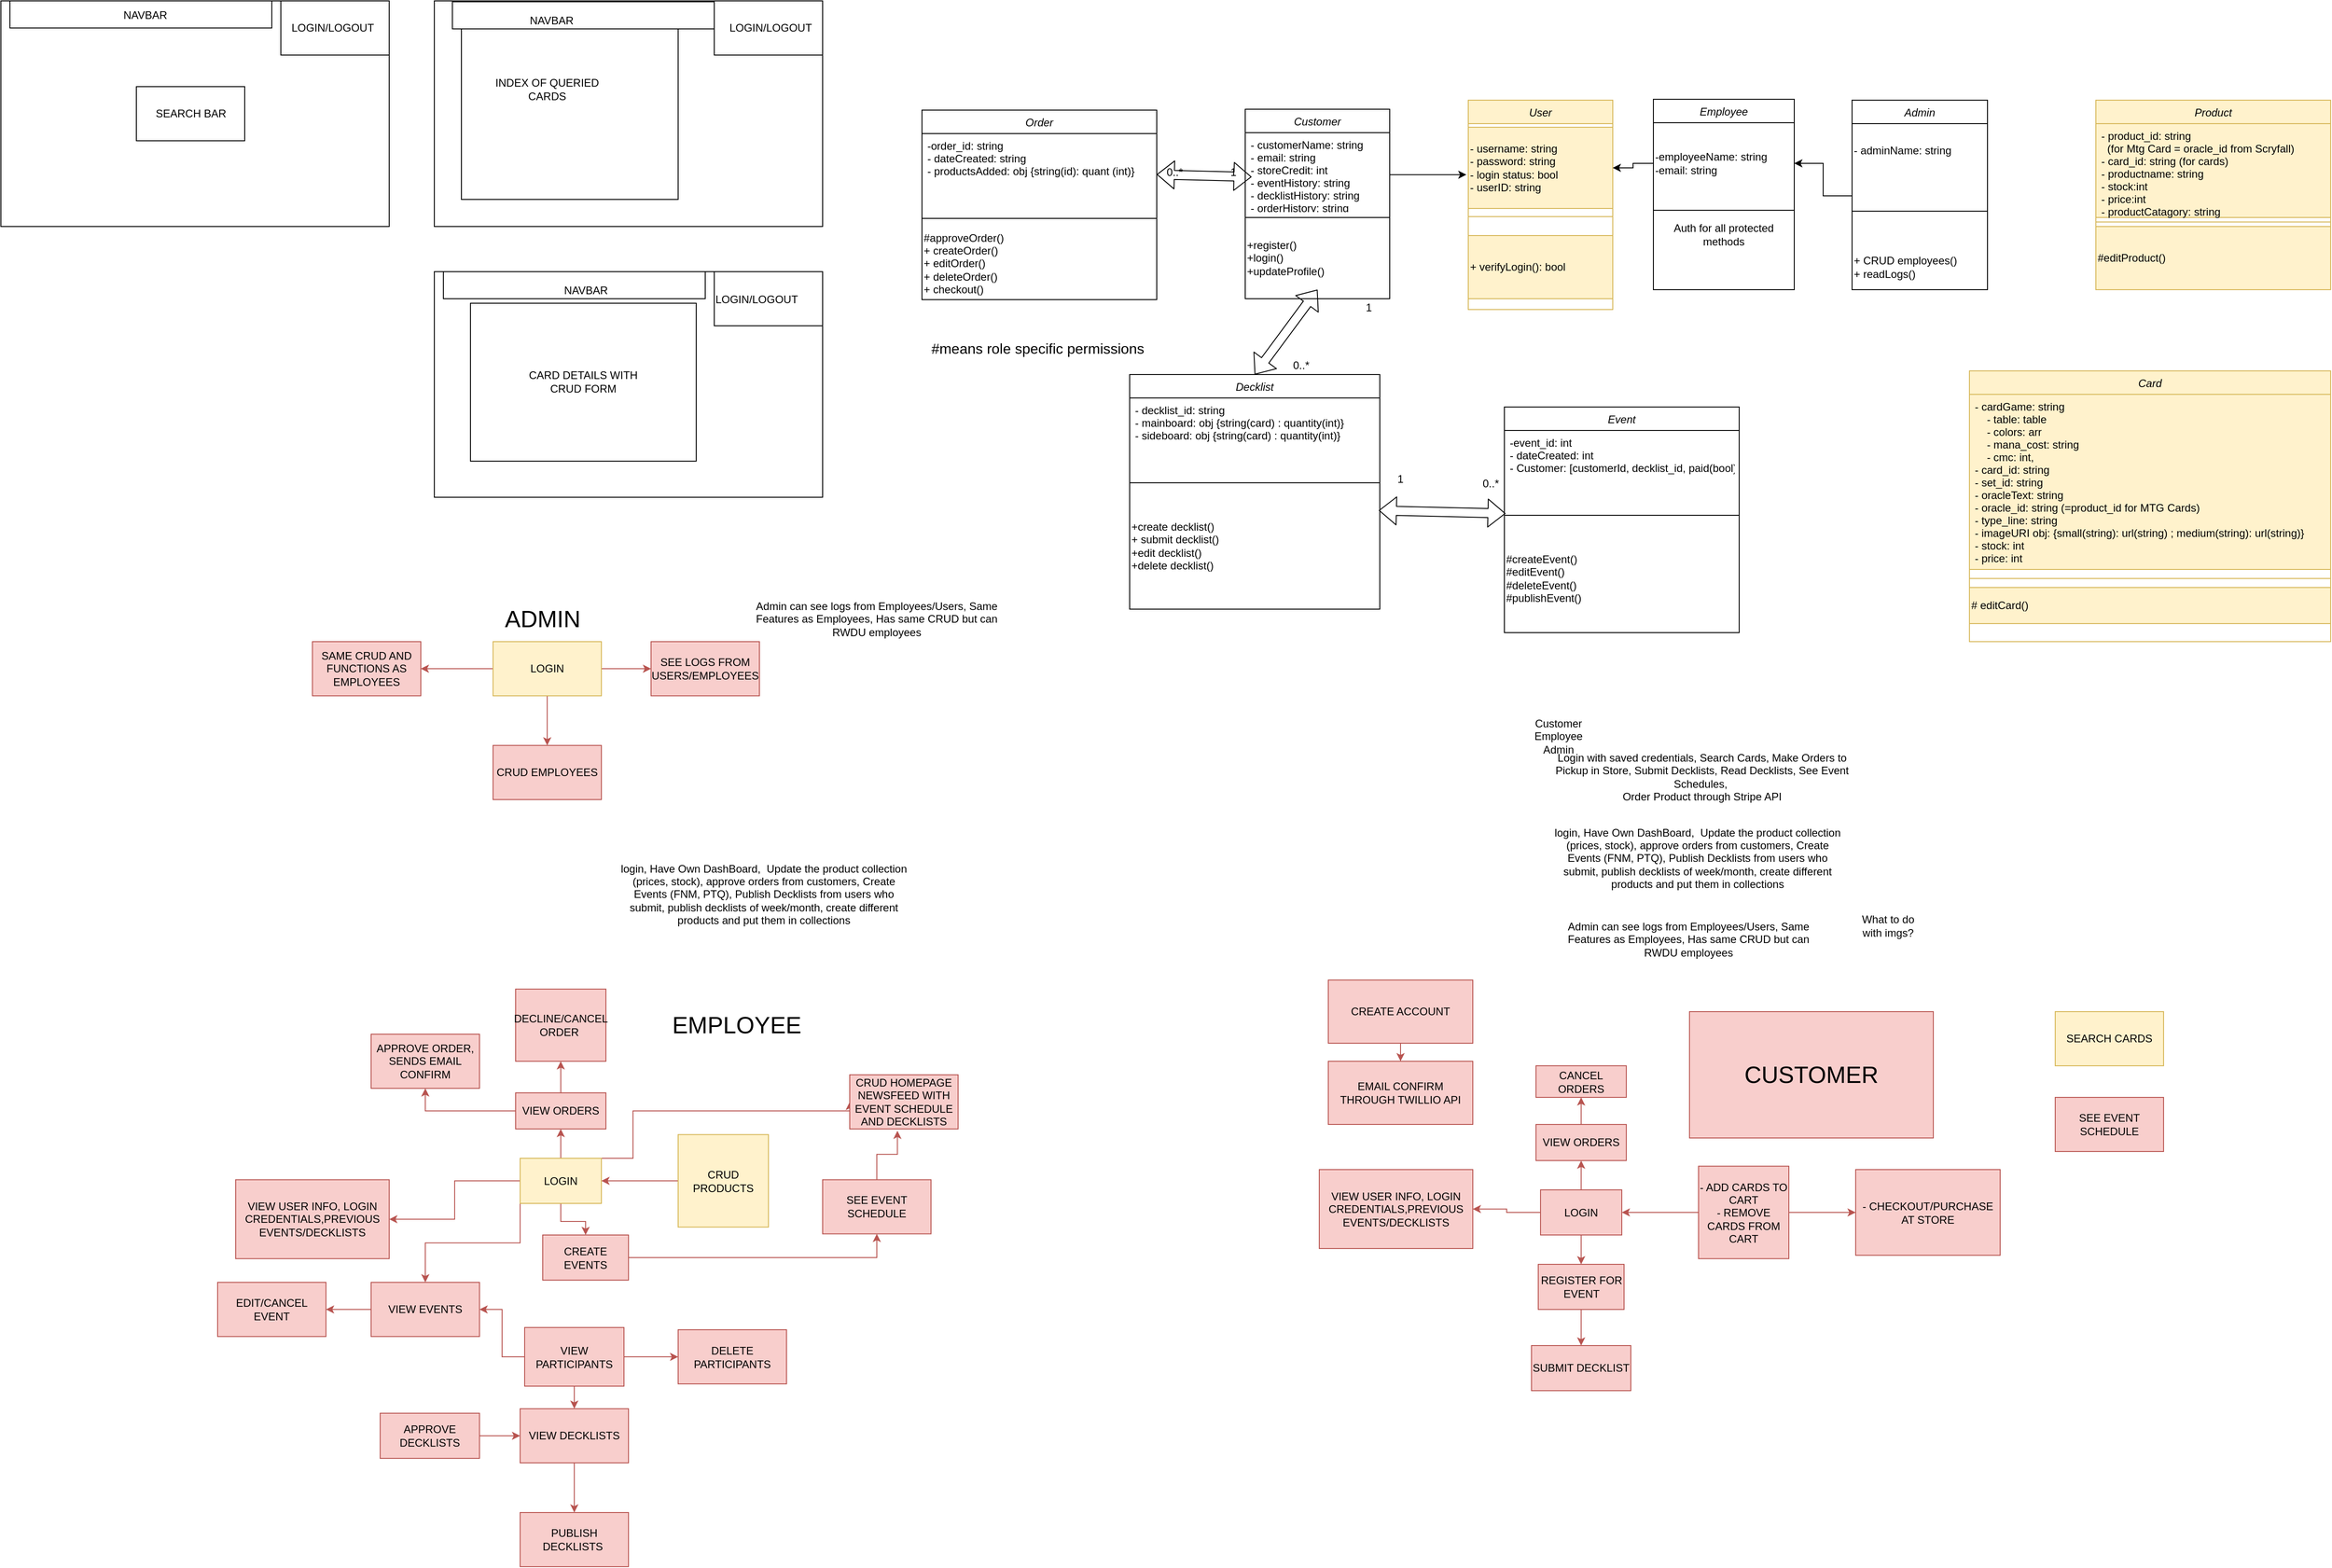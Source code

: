 <mxfile version="14.9.9" type="github">
  <diagram id="C5RBs43oDa-KdzZeNtuy" name="Page-1">
    <mxGraphModel dx="2692" dy="545" grid="1" gridSize="10" guides="1" tooltips="1" connect="1" arrows="1" fold="1" page="1" pageScale="1" pageWidth="827" pageHeight="1169" math="0" shadow="0">
      <root>
        <mxCell id="WIyWlLk6GJQsqaUBKTNV-0" />
        <mxCell id="WIyWlLk6GJQsqaUBKTNV-1" parent="WIyWlLk6GJQsqaUBKTNV-0" />
        <mxCell id="zkfFHV4jXpPFQw0GAbJ--0" value="User" style="swimlane;fontStyle=2;align=center;verticalAlign=top;childLayout=stackLayout;horizontal=1;startSize=26;horizontalStack=0;resizeParent=1;resizeLast=0;collapsible=1;marginBottom=0;rounded=0;shadow=0;strokeWidth=1;fillColor=#fff2cc;strokeColor=#d6b656;" parent="WIyWlLk6GJQsqaUBKTNV-1" vertex="1">
          <mxGeometry x="-15" y="150" width="160" height="232" as="geometry">
            <mxRectangle x="230" y="140" width="160" height="26" as="alternateBounds" />
          </mxGeometry>
        </mxCell>
        <mxCell id="zkfFHV4jXpPFQw0GAbJ--4" value="" style="line;html=1;strokeWidth=1;align=left;verticalAlign=middle;spacingTop=-1;spacingLeft=3;spacingRight=3;rotatable=0;labelPosition=right;points=[];portConstraint=eastwest;fillColor=#fff2cc;strokeColor=#d6b656;" parent="zkfFHV4jXpPFQw0GAbJ--0" vertex="1">
          <mxGeometry y="26" width="160" height="206" as="geometry" />
        </mxCell>
        <mxCell id="0kyeVdW8HTEz_GP9G8ct-1" value="Customer&lt;br&gt;Employee&lt;br&gt;Admin" style="text;html=1;strokeColor=none;fillColor=none;align=center;verticalAlign=middle;whiteSpace=wrap;rounded=0;" parent="WIyWlLk6GJQsqaUBKTNV-1" vertex="1">
          <mxGeometry x="30" y="825" width="110" height="60" as="geometry" />
        </mxCell>
        <mxCell id="0kyeVdW8HTEz_GP9G8ct-2" value="Login with saved credentials, Search Cards, Make Orders to Pickup in Store, Submit Decklists, Read Decklists, See Event Schedules,&amp;nbsp;&lt;br&gt;Order Product through Stripe API" style="text;html=1;strokeColor=none;fillColor=none;align=center;verticalAlign=middle;whiteSpace=wrap;rounded=0;" parent="WIyWlLk6GJQsqaUBKTNV-1" vertex="1">
          <mxGeometry x="74" y="855" width="340" height="90" as="geometry" />
        </mxCell>
        <mxCell id="0kyeVdW8HTEz_GP9G8ct-3" value="login, Have Own DashBoard,&amp;nbsp; Update the product collection (prices, stock), approve orders from customers, Create Events (FNM, PTQ), Publish Decklists from users who submit, publish decklists of week/month, create different products and put them in collections" style="text;html=1;strokeColor=none;fillColor=none;align=center;verticalAlign=middle;whiteSpace=wrap;rounded=0;" parent="WIyWlLk6GJQsqaUBKTNV-1" vertex="1">
          <mxGeometry x="74" y="940" width="330" height="100" as="geometry" />
        </mxCell>
        <mxCell id="0kyeVdW8HTEz_GP9G8ct-4" value="What to do with imgs?" style="text;html=1;strokeColor=none;fillColor=none;align=center;verticalAlign=middle;whiteSpace=wrap;rounded=0;" parent="WIyWlLk6GJQsqaUBKTNV-1" vertex="1">
          <mxGeometry x="410" y="1025" width="80" height="80" as="geometry" />
        </mxCell>
        <mxCell id="0kyeVdW8HTEz_GP9G8ct-5" value="Admin can see logs from Employees/Users, Same Features as Employees, Has same CRUD but can RWDU employees" style="text;html=1;strokeColor=none;fillColor=none;align=center;verticalAlign=middle;whiteSpace=wrap;rounded=0;" parent="WIyWlLk6GJQsqaUBKTNV-1" vertex="1">
          <mxGeometry x="94" y="1040" width="270" height="80" as="geometry" />
        </mxCell>
        <mxCell id="0kyeVdW8HTEz_GP9G8ct-20" value="" style="edgeStyle=orthogonalEdgeStyle;rounded=0;orthogonalLoop=1;jettySize=auto;html=1;fillColor=#f8cecc;strokeColor=#b85450;" parent="WIyWlLk6GJQsqaUBKTNV-1" source="0kyeVdW8HTEz_GP9G8ct-6" target="0kyeVdW8HTEz_GP9G8ct-19" edge="1">
          <mxGeometry relative="1" as="geometry" />
        </mxCell>
        <mxCell id="0kyeVdW8HTEz_GP9G8ct-26" value="" style="edgeStyle=orthogonalEdgeStyle;rounded=0;orthogonalLoop=1;jettySize=auto;html=1;fillColor=#f8cecc;strokeColor=#b85450;" parent="WIyWlLk6GJQsqaUBKTNV-1" source="0kyeVdW8HTEz_GP9G8ct-6" target="0kyeVdW8HTEz_GP9G8ct-25" edge="1">
          <mxGeometry relative="1" as="geometry" />
        </mxCell>
        <mxCell id="0kyeVdW8HTEz_GP9G8ct-32" value="" style="edgeStyle=orthogonalEdgeStyle;rounded=0;orthogonalLoop=1;jettySize=auto;html=1;fillColor=#f8cecc;strokeColor=#b85450;" parent="WIyWlLk6GJQsqaUBKTNV-1" source="0kyeVdW8HTEz_GP9G8ct-6" target="0kyeVdW8HTEz_GP9G8ct-31" edge="1">
          <mxGeometry relative="1" as="geometry" />
        </mxCell>
        <mxCell id="0kyeVdW8HTEz_GP9G8ct-6" value="LOGIN" style="rounded=0;whiteSpace=wrap;html=1;direction=west;fillColor=#f8cecc;strokeColor=#b85450;" parent="WIyWlLk6GJQsqaUBKTNV-1" vertex="1">
          <mxGeometry x="65" y="1357.5" width="90" height="50" as="geometry" />
        </mxCell>
        <mxCell id="0kyeVdW8HTEz_GP9G8ct-7" value="SEARCH CARDS" style="rounded=0;whiteSpace=wrap;html=1;fillColor=#fff2cc;strokeColor=#d6b656;" parent="WIyWlLk6GJQsqaUBKTNV-1" vertex="1">
          <mxGeometry x="635" y="1160" width="120" height="60" as="geometry" />
        </mxCell>
        <mxCell id="0kyeVdW8HTEz_GP9G8ct-8" value="SEE EVENT SCHEDULE" style="rounded=0;whiteSpace=wrap;html=1;fillColor=#f8cecc;strokeColor=#b85450;" parent="WIyWlLk6GJQsqaUBKTNV-1" vertex="1">
          <mxGeometry x="635" y="1255" width="120" height="60" as="geometry" />
        </mxCell>
        <mxCell id="0kyeVdW8HTEz_GP9G8ct-13" value="" style="edgeStyle=orthogonalEdgeStyle;rounded=0;orthogonalLoop=1;jettySize=auto;html=1;fillColor=#f8cecc;strokeColor=#b85450;" parent="WIyWlLk6GJQsqaUBKTNV-1" source="0kyeVdW8HTEz_GP9G8ct-9" target="0kyeVdW8HTEz_GP9G8ct-12" edge="1">
          <mxGeometry relative="1" as="geometry" />
        </mxCell>
        <mxCell id="0kyeVdW8HTEz_GP9G8ct-39" style="edgeStyle=orthogonalEdgeStyle;rounded=0;orthogonalLoop=1;jettySize=auto;html=1;exitX=1;exitY=0.5;exitDx=0;exitDy=0;entryX=0;entryY=0.5;entryDx=0;entryDy=0;fillColor=#f8cecc;strokeColor=#b85450;" parent="WIyWlLk6GJQsqaUBKTNV-1" source="0kyeVdW8HTEz_GP9G8ct-9" target="0kyeVdW8HTEz_GP9G8ct-6" edge="1">
          <mxGeometry relative="1" as="geometry" />
        </mxCell>
        <mxCell id="0kyeVdW8HTEz_GP9G8ct-9" value="- ADD CARDS TO CART&lt;br&gt;- REMOVE CARDS FROM CART&lt;br&gt;" style="rounded=0;whiteSpace=wrap;html=1;direction=west;fillColor=#f8cecc;strokeColor=#b85450;" parent="WIyWlLk6GJQsqaUBKTNV-1" vertex="1">
          <mxGeometry x="240" y="1331.25" width="100" height="102.5" as="geometry" />
        </mxCell>
        <mxCell id="0kyeVdW8HTEz_GP9G8ct-12" value="- CHECKOUT/PURCHASE AT STORE" style="whiteSpace=wrap;html=1;rounded=0;fillColor=#f8cecc;strokeColor=#b85450;" parent="WIyWlLk6GJQsqaUBKTNV-1" vertex="1">
          <mxGeometry x="414" y="1335" width="160" height="95" as="geometry" />
        </mxCell>
        <mxCell id="0kyeVdW8HTEz_GP9G8ct-22" value="" style="edgeStyle=orthogonalEdgeStyle;rounded=0;orthogonalLoop=1;jettySize=auto;html=1;fillColor=#f8cecc;strokeColor=#b85450;" parent="WIyWlLk6GJQsqaUBKTNV-1" source="0kyeVdW8HTEz_GP9G8ct-19" target="0kyeVdW8HTEz_GP9G8ct-21" edge="1">
          <mxGeometry relative="1" as="geometry" />
        </mxCell>
        <mxCell id="0kyeVdW8HTEz_GP9G8ct-19" value="REGISTER FOR EVENT" style="rounded=0;whiteSpace=wrap;html=1;direction=west;fillColor=#f8cecc;strokeColor=#b85450;" parent="WIyWlLk6GJQsqaUBKTNV-1" vertex="1">
          <mxGeometry x="62.5" y="1440" width="95" height="50" as="geometry" />
        </mxCell>
        <mxCell id="0kyeVdW8HTEz_GP9G8ct-21" value="SUBMIT DECKLIST" style="rounded=0;whiteSpace=wrap;html=1;direction=west;fillColor=#f8cecc;strokeColor=#b85450;" parent="WIyWlLk6GJQsqaUBKTNV-1" vertex="1">
          <mxGeometry x="55" y="1530" width="110" height="50" as="geometry" />
        </mxCell>
        <mxCell id="0kyeVdW8HTEz_GP9G8ct-30" value="" style="edgeStyle=orthogonalEdgeStyle;rounded=0;orthogonalLoop=1;jettySize=auto;html=1;fillColor=#f8cecc;strokeColor=#b85450;" parent="WIyWlLk6GJQsqaUBKTNV-1" source="0kyeVdW8HTEz_GP9G8ct-25" target="0kyeVdW8HTEz_GP9G8ct-29" edge="1">
          <mxGeometry relative="1" as="geometry" />
        </mxCell>
        <mxCell id="0kyeVdW8HTEz_GP9G8ct-25" value="VIEW ORDERS" style="rounded=0;whiteSpace=wrap;html=1;direction=west;fillColor=#f8cecc;strokeColor=#b85450;" parent="WIyWlLk6GJQsqaUBKTNV-1" vertex="1">
          <mxGeometry x="60" y="1285" width="100" height="40" as="geometry" />
        </mxCell>
        <mxCell id="0kyeVdW8HTEz_GP9G8ct-29" value="CANCEL ORDERS" style="whiteSpace=wrap;html=1;rounded=0;fillColor=#f8cecc;strokeColor=#b85450;" parent="WIyWlLk6GJQsqaUBKTNV-1" vertex="1">
          <mxGeometry x="60" y="1220" width="100" height="35" as="geometry" />
        </mxCell>
        <mxCell id="0kyeVdW8HTEz_GP9G8ct-31" value="VIEW USER INFO, LOGIN CREDENTIALS,PREVIOUS EVENTS/DECKLISTS" style="rounded=0;whiteSpace=wrap;html=1;direction=west;fillColor=#f8cecc;strokeColor=#b85450;" parent="WIyWlLk6GJQsqaUBKTNV-1" vertex="1">
          <mxGeometry x="-180" y="1335" width="170" height="87.5" as="geometry" />
        </mxCell>
        <mxCell id="0kyeVdW8HTEz_GP9G8ct-37" value="" style="edgeStyle=orthogonalEdgeStyle;rounded=0;orthogonalLoop=1;jettySize=auto;html=1;fillColor=#f8cecc;strokeColor=#b85450;" parent="WIyWlLk6GJQsqaUBKTNV-1" source="0kyeVdW8HTEz_GP9G8ct-35" target="0kyeVdW8HTEz_GP9G8ct-36" edge="1">
          <mxGeometry relative="1" as="geometry" />
        </mxCell>
        <mxCell id="0kyeVdW8HTEz_GP9G8ct-35" value="CREATE ACCOUNT" style="rounded=0;whiteSpace=wrap;html=1;fillColor=#f8cecc;strokeColor=#b85450;" parent="WIyWlLk6GJQsqaUBKTNV-1" vertex="1">
          <mxGeometry x="-170" y="1125" width="160" height="70" as="geometry" />
        </mxCell>
        <mxCell id="0kyeVdW8HTEz_GP9G8ct-36" value="EMAIL CONFIRM THROUGH TWILLIO API" style="rounded=0;whiteSpace=wrap;html=1;fillColor=#f8cecc;strokeColor=#b85450;" parent="WIyWlLk6GJQsqaUBKTNV-1" vertex="1">
          <mxGeometry x="-170" y="1215" width="160" height="70" as="geometry" />
        </mxCell>
        <mxCell id="0kyeVdW8HTEz_GP9G8ct-41" value="CUSTOMER" style="text;html=1;strokeColor=#b85450;fillColor=#f8cecc;align=center;verticalAlign=middle;whiteSpace=wrap;rounded=0;fontSize=26;" parent="WIyWlLk6GJQsqaUBKTNV-1" vertex="1">
          <mxGeometry x="230" y="1160" width="270" height="140" as="geometry" />
        </mxCell>
        <mxCell id="0kyeVdW8HTEz_GP9G8ct-42" value="" style="edgeStyle=orthogonalEdgeStyle;rounded=0;orthogonalLoop=1;jettySize=auto;html=1;fillColor=#f8cecc;strokeColor=#b85450;" parent="WIyWlLk6GJQsqaUBKTNV-1" source="0kyeVdW8HTEz_GP9G8ct-45" target="0kyeVdW8HTEz_GP9G8ct-53" edge="1">
          <mxGeometry relative="1" as="geometry" />
        </mxCell>
        <mxCell id="0kyeVdW8HTEz_GP9G8ct-43" value="" style="edgeStyle=orthogonalEdgeStyle;rounded=0;orthogonalLoop=1;jettySize=auto;html=1;fillColor=#f8cecc;strokeColor=#b85450;" parent="WIyWlLk6GJQsqaUBKTNV-1" source="0kyeVdW8HTEz_GP9G8ct-45" target="0kyeVdW8HTEz_GP9G8ct-56" edge="1">
          <mxGeometry relative="1" as="geometry" />
        </mxCell>
        <mxCell id="0kyeVdW8HTEz_GP9G8ct-44" value="" style="edgeStyle=orthogonalEdgeStyle;rounded=0;orthogonalLoop=1;jettySize=auto;html=1;fillColor=#f8cecc;strokeColor=#b85450;" parent="WIyWlLk6GJQsqaUBKTNV-1" source="0kyeVdW8HTEz_GP9G8ct-45" target="0kyeVdW8HTEz_GP9G8ct-58" edge="1">
          <mxGeometry relative="1" as="geometry" />
        </mxCell>
        <mxCell id="0kyeVdW8HTEz_GP9G8ct-66" style="edgeStyle=orthogonalEdgeStyle;rounded=0;orthogonalLoop=1;jettySize=auto;html=1;exitX=1;exitY=0;exitDx=0;exitDy=0;fontSize=26;fillColor=#f8cecc;strokeColor=#b85450;" parent="WIyWlLk6GJQsqaUBKTNV-1" source="0kyeVdW8HTEz_GP9G8ct-45" target="0kyeVdW8HTEz_GP9G8ct-67" edge="1">
          <mxGeometry relative="1" as="geometry">
            <mxPoint x="-1150" y="1440" as="targetPoint" />
          </mxGeometry>
        </mxCell>
        <mxCell id="0kyeVdW8HTEz_GP9G8ct-99" style="edgeStyle=orthogonalEdgeStyle;rounded=0;orthogonalLoop=1;jettySize=auto;html=1;exitX=0;exitY=1;exitDx=0;exitDy=0;entryX=0;entryY=0.5;entryDx=0;entryDy=0;fontSize=12;fillColor=#f8cecc;strokeColor=#b85450;" parent="WIyWlLk6GJQsqaUBKTNV-1" source="0kyeVdW8HTEz_GP9G8ct-45" target="0kyeVdW8HTEz_GP9G8ct-97" edge="1">
          <mxGeometry relative="1" as="geometry">
            <Array as="points">
              <mxPoint x="-940" y="1323" />
              <mxPoint x="-940" y="1270" />
              <mxPoint x="-700" y="1270" />
            </Array>
          </mxGeometry>
        </mxCell>
        <mxCell id="0kyeVdW8HTEz_GP9G8ct-45" value="LOGIN" style="rounded=0;whiteSpace=wrap;html=1;direction=west;fillColor=#fff2cc;strokeColor=#d6b656;" parent="WIyWlLk6GJQsqaUBKTNV-1" vertex="1">
          <mxGeometry x="-1065" y="1322.5" width="90" height="50" as="geometry" />
        </mxCell>
        <mxCell id="0kyeVdW8HTEz_GP9G8ct-100" style="edgeStyle=orthogonalEdgeStyle;rounded=0;orthogonalLoop=1;jettySize=auto;html=1;exitX=0.5;exitY=0;exitDx=0;exitDy=0;entryX=0.44;entryY=1.033;entryDx=0;entryDy=0;entryPerimeter=0;fontSize=12;fillColor=#f8cecc;strokeColor=#b85450;" parent="WIyWlLk6GJQsqaUBKTNV-1" source="0kyeVdW8HTEz_GP9G8ct-47" target="0kyeVdW8HTEz_GP9G8ct-97" edge="1">
          <mxGeometry relative="1" as="geometry" />
        </mxCell>
        <mxCell id="0kyeVdW8HTEz_GP9G8ct-47" value="SEE EVENT SCHEDULE" style="rounded=0;whiteSpace=wrap;html=1;fillColor=#f8cecc;strokeColor=#b85450;" parent="WIyWlLk6GJQsqaUBKTNV-1" vertex="1">
          <mxGeometry x="-730" y="1346.25" width="120" height="60" as="geometry" />
        </mxCell>
        <mxCell id="0kyeVdW8HTEz_GP9G8ct-49" style="edgeStyle=orthogonalEdgeStyle;rounded=0;orthogonalLoop=1;jettySize=auto;html=1;exitX=1;exitY=0.5;exitDx=0;exitDy=0;entryX=0;entryY=0.5;entryDx=0;entryDy=0;fillColor=#f8cecc;strokeColor=#b85450;" parent="WIyWlLk6GJQsqaUBKTNV-1" source="0kyeVdW8HTEz_GP9G8ct-50" target="0kyeVdW8HTEz_GP9G8ct-45" edge="1">
          <mxGeometry relative="1" as="geometry" />
        </mxCell>
        <mxCell id="0kyeVdW8HTEz_GP9G8ct-50" value="CRUD PRODUCTS" style="rounded=0;whiteSpace=wrap;html=1;direction=west;fillColor=#fff2cc;strokeColor=#d6b656;" parent="WIyWlLk6GJQsqaUBKTNV-1" vertex="1">
          <mxGeometry x="-890" y="1296.25" width="100" height="102.5" as="geometry" />
        </mxCell>
        <mxCell id="0kyeVdW8HTEz_GP9G8ct-98" style="edgeStyle=orthogonalEdgeStyle;rounded=0;orthogonalLoop=1;jettySize=auto;html=1;exitX=0;exitY=0.5;exitDx=0;exitDy=0;entryX=0.5;entryY=1;entryDx=0;entryDy=0;fontSize=12;fillColor=#f8cecc;strokeColor=#b85450;" parent="WIyWlLk6GJQsqaUBKTNV-1" source="0kyeVdW8HTEz_GP9G8ct-53" target="0kyeVdW8HTEz_GP9G8ct-47" edge="1">
          <mxGeometry relative="1" as="geometry" />
        </mxCell>
        <mxCell id="0kyeVdW8HTEz_GP9G8ct-53" value="CREATE EVENTS" style="rounded=0;whiteSpace=wrap;html=1;direction=west;fillColor=#f8cecc;strokeColor=#b85450;" parent="WIyWlLk6GJQsqaUBKTNV-1" vertex="1">
          <mxGeometry x="-1040" y="1407.5" width="95" height="50" as="geometry" />
        </mxCell>
        <mxCell id="0kyeVdW8HTEz_GP9G8ct-80" value="" style="edgeStyle=orthogonalEdgeStyle;rounded=0;orthogonalLoop=1;jettySize=auto;html=1;fontSize=12;fillColor=#f8cecc;strokeColor=#b85450;" parent="WIyWlLk6GJQsqaUBKTNV-1" source="0kyeVdW8HTEz_GP9G8ct-54" target="0kyeVdW8HTEz_GP9G8ct-69" edge="1">
          <mxGeometry relative="1" as="geometry" />
        </mxCell>
        <mxCell id="0kyeVdW8HTEz_GP9G8ct-54" value="APPROVE DECKLISTS" style="rounded=0;whiteSpace=wrap;html=1;direction=west;fillColor=#f8cecc;strokeColor=#b85450;" parent="WIyWlLk6GJQsqaUBKTNV-1" vertex="1">
          <mxGeometry x="-1220" y="1605" width="110" height="50" as="geometry" />
        </mxCell>
        <mxCell id="0kyeVdW8HTEz_GP9G8ct-55" value="" style="edgeStyle=orthogonalEdgeStyle;rounded=0;orthogonalLoop=1;jettySize=auto;html=1;fillColor=#f8cecc;strokeColor=#b85450;" parent="WIyWlLk6GJQsqaUBKTNV-1" source="0kyeVdW8HTEz_GP9G8ct-56" target="0kyeVdW8HTEz_GP9G8ct-57" edge="1">
          <mxGeometry relative="1" as="geometry" />
        </mxCell>
        <mxCell id="0kyeVdW8HTEz_GP9G8ct-95" style="edgeStyle=orthogonalEdgeStyle;rounded=0;orthogonalLoop=1;jettySize=auto;html=1;exitX=1;exitY=0.5;exitDx=0;exitDy=0;entryX=0.5;entryY=1;entryDx=0;entryDy=0;fontSize=12;fillColor=#f8cecc;strokeColor=#b85450;" parent="WIyWlLk6GJQsqaUBKTNV-1" source="0kyeVdW8HTEz_GP9G8ct-56" target="0kyeVdW8HTEz_GP9G8ct-94" edge="1">
          <mxGeometry relative="1" as="geometry" />
        </mxCell>
        <mxCell id="0kyeVdW8HTEz_GP9G8ct-56" value="VIEW ORDERS" style="rounded=0;whiteSpace=wrap;html=1;direction=west;fillColor=#f8cecc;strokeColor=#b85450;" parent="WIyWlLk6GJQsqaUBKTNV-1" vertex="1">
          <mxGeometry x="-1070" y="1250" width="100" height="40" as="geometry" />
        </mxCell>
        <mxCell id="0kyeVdW8HTEz_GP9G8ct-57" value="DECLINE/CANCEL ORDER&amp;nbsp;" style="whiteSpace=wrap;html=1;rounded=0;fillColor=#f8cecc;strokeColor=#b85450;" parent="WIyWlLk6GJQsqaUBKTNV-1" vertex="1">
          <mxGeometry x="-1070" y="1135" width="100" height="80" as="geometry" />
        </mxCell>
        <mxCell id="0kyeVdW8HTEz_GP9G8ct-58" value="VIEW USER INFO, LOGIN CREDENTIALS,PREVIOUS EVENTS/DECKLISTS" style="rounded=0;whiteSpace=wrap;html=1;direction=west;fillColor=#f8cecc;strokeColor=#b85450;" parent="WIyWlLk6GJQsqaUBKTNV-1" vertex="1">
          <mxGeometry x="-1380" y="1346.25" width="170" height="87.5" as="geometry" />
        </mxCell>
        <mxCell id="0kyeVdW8HTEz_GP9G8ct-62" value="EMPLOYEE" style="text;html=1;strokeColor=none;fillColor=none;align=center;verticalAlign=middle;whiteSpace=wrap;rounded=0;fontSize=26;" parent="WIyWlLk6GJQsqaUBKTNV-1" vertex="1">
          <mxGeometry x="-960" y="1105" width="270" height="140" as="geometry" />
        </mxCell>
        <mxCell id="0kyeVdW8HTEz_GP9G8ct-63" value="login, Have Own DashBoard,&amp;nbsp; Update the product collection (prices, stock), approve orders from customers, Create Events (FNM, PTQ), Publish Decklists from users who submit, publish decklists of week/month, create different products and put them in collections" style="text;html=1;strokeColor=none;fillColor=none;align=center;verticalAlign=middle;whiteSpace=wrap;rounded=0;" parent="WIyWlLk6GJQsqaUBKTNV-1" vertex="1">
          <mxGeometry x="-960" y="980" width="330" height="100" as="geometry" />
        </mxCell>
        <mxCell id="0kyeVdW8HTEz_GP9G8ct-72" value="" style="edgeStyle=orthogonalEdgeStyle;rounded=0;orthogonalLoop=1;jettySize=auto;html=1;fontSize=12;fillColor=#f8cecc;strokeColor=#b85450;" parent="WIyWlLk6GJQsqaUBKTNV-1" source="0kyeVdW8HTEz_GP9G8ct-67" target="0kyeVdW8HTEz_GP9G8ct-71" edge="1">
          <mxGeometry relative="1" as="geometry" />
        </mxCell>
        <mxCell id="0kyeVdW8HTEz_GP9G8ct-67" value="VIEW EVENTS" style="rounded=0;whiteSpace=wrap;html=1;fontSize=12;fillColor=#f8cecc;strokeColor=#b85450;" parent="WIyWlLk6GJQsqaUBKTNV-1" vertex="1">
          <mxGeometry x="-1230" y="1460" width="120" height="60" as="geometry" />
        </mxCell>
        <mxCell id="0kyeVdW8HTEz_GP9G8ct-79" value="" style="edgeStyle=orthogonalEdgeStyle;rounded=0;orthogonalLoop=1;jettySize=auto;html=1;fontSize=12;fillColor=#f8cecc;strokeColor=#b85450;" parent="WIyWlLk6GJQsqaUBKTNV-1" source="0kyeVdW8HTEz_GP9G8ct-69" target="0kyeVdW8HTEz_GP9G8ct-78" edge="1">
          <mxGeometry relative="1" as="geometry" />
        </mxCell>
        <mxCell id="0kyeVdW8HTEz_GP9G8ct-69" value="VIEW DECKLISTS" style="rounded=0;whiteSpace=wrap;html=1;fontSize=12;fillColor=#f8cecc;strokeColor=#b85450;" parent="WIyWlLk6GJQsqaUBKTNV-1" vertex="1">
          <mxGeometry x="-1065" y="1600" width="120" height="60" as="geometry" />
        </mxCell>
        <mxCell id="0kyeVdW8HTEz_GP9G8ct-71" value="EDIT/CANCEL EVENT" style="whiteSpace=wrap;html=1;rounded=0;fillColor=#f8cecc;strokeColor=#b85450;" parent="WIyWlLk6GJQsqaUBKTNV-1" vertex="1">
          <mxGeometry x="-1400" y="1460" width="120" height="60" as="geometry" />
        </mxCell>
        <mxCell id="0kyeVdW8HTEz_GP9G8ct-82" value="" style="edgeStyle=orthogonalEdgeStyle;rounded=0;orthogonalLoop=1;jettySize=auto;html=1;fontSize=12;fillColor=#f8cecc;strokeColor=#b85450;" parent="WIyWlLk6GJQsqaUBKTNV-1" source="0kyeVdW8HTEz_GP9G8ct-73" target="0kyeVdW8HTEz_GP9G8ct-67" edge="1">
          <mxGeometry relative="1" as="geometry" />
        </mxCell>
        <mxCell id="0kyeVdW8HTEz_GP9G8ct-83" value="" style="edgeStyle=orthogonalEdgeStyle;rounded=0;orthogonalLoop=1;jettySize=auto;html=1;fontSize=12;fillColor=#f8cecc;strokeColor=#b85450;" parent="WIyWlLk6GJQsqaUBKTNV-1" source="0kyeVdW8HTEz_GP9G8ct-73" target="0kyeVdW8HTEz_GP9G8ct-69" edge="1">
          <mxGeometry relative="1" as="geometry" />
        </mxCell>
        <mxCell id="0kyeVdW8HTEz_GP9G8ct-85" value="" style="edgeStyle=orthogonalEdgeStyle;rounded=0;orthogonalLoop=1;jettySize=auto;html=1;fontSize=12;fillColor=#f8cecc;strokeColor=#b85450;" parent="WIyWlLk6GJQsqaUBKTNV-1" source="0kyeVdW8HTEz_GP9G8ct-73" target="0kyeVdW8HTEz_GP9G8ct-84" edge="1">
          <mxGeometry relative="1" as="geometry" />
        </mxCell>
        <mxCell id="0kyeVdW8HTEz_GP9G8ct-73" value="VIEW PARTICIPANTS" style="rounded=0;whiteSpace=wrap;html=1;fontSize=12;fillColor=#f8cecc;strokeColor=#b85450;" parent="WIyWlLk6GJQsqaUBKTNV-1" vertex="1">
          <mxGeometry x="-1060" y="1510" width="110" height="65" as="geometry" />
        </mxCell>
        <mxCell id="0kyeVdW8HTEz_GP9G8ct-78" value="PUBLISH DECKLISTS&amp;nbsp;" style="rounded=0;whiteSpace=wrap;html=1;fontSize=12;fillColor=#f8cecc;strokeColor=#b85450;" parent="WIyWlLk6GJQsqaUBKTNV-1" vertex="1">
          <mxGeometry x="-1065" y="1715" width="120" height="60" as="geometry" />
        </mxCell>
        <mxCell id="0kyeVdW8HTEz_GP9G8ct-84" value="DELETE PARTICIPANTS" style="whiteSpace=wrap;html=1;rounded=0;fillColor=#f8cecc;strokeColor=#b85450;" parent="WIyWlLk6GJQsqaUBKTNV-1" vertex="1">
          <mxGeometry x="-890" y="1512.5" width="120" height="60" as="geometry" />
        </mxCell>
        <mxCell id="0kyeVdW8HTEz_GP9G8ct-94" value="APPROVE ORDER, SENDS EMAIL CONFIRM" style="rounded=0;whiteSpace=wrap;html=1;fontSize=12;fillColor=#f8cecc;strokeColor=#b85450;" parent="WIyWlLk6GJQsqaUBKTNV-1" vertex="1">
          <mxGeometry x="-1230" y="1185" width="120" height="60" as="geometry" />
        </mxCell>
        <mxCell id="0kyeVdW8HTEz_GP9G8ct-97" value="CRUD HOMEPAGE NEWSFEED WITH EVENT SCHEDULE AND DECKLISTS" style="rounded=0;whiteSpace=wrap;html=1;fontSize=12;fillColor=#f8cecc;strokeColor=#b85450;" parent="WIyWlLk6GJQsqaUBKTNV-1" vertex="1">
          <mxGeometry x="-700" y="1230" width="120" height="60" as="geometry" />
        </mxCell>
        <mxCell id="0kyeVdW8HTEz_GP9G8ct-101" value="ADMIN" style="text;html=1;strokeColor=none;fillColor=none;align=center;verticalAlign=middle;whiteSpace=wrap;rounded=0;fontSize=26;" parent="WIyWlLk6GJQsqaUBKTNV-1" vertex="1">
          <mxGeometry x="-1175" y="655" width="270" height="140" as="geometry" />
        </mxCell>
        <mxCell id="0kyeVdW8HTEz_GP9G8ct-107" value="" style="edgeStyle=orthogonalEdgeStyle;rounded=0;orthogonalLoop=1;jettySize=auto;html=1;fontSize=12;fillColor=#f8cecc;strokeColor=#b85450;" parent="WIyWlLk6GJQsqaUBKTNV-1" source="0kyeVdW8HTEz_GP9G8ct-102" target="0kyeVdW8HTEz_GP9G8ct-106" edge="1">
          <mxGeometry relative="1" as="geometry" />
        </mxCell>
        <mxCell id="0kyeVdW8HTEz_GP9G8ct-110" value="" style="edgeStyle=orthogonalEdgeStyle;rounded=0;orthogonalLoop=1;jettySize=auto;html=1;fontSize=12;fillColor=#f8cecc;strokeColor=#b85450;" parent="WIyWlLk6GJQsqaUBKTNV-1" source="0kyeVdW8HTEz_GP9G8ct-102" target="0kyeVdW8HTEz_GP9G8ct-109" edge="1">
          <mxGeometry relative="1" as="geometry" />
        </mxCell>
        <mxCell id="0kyeVdW8HTEz_GP9G8ct-112" value="" style="edgeStyle=orthogonalEdgeStyle;rounded=0;orthogonalLoop=1;jettySize=auto;html=1;fontSize=12;fillColor=#f8cecc;strokeColor=#b85450;" parent="WIyWlLk6GJQsqaUBKTNV-1" source="0kyeVdW8HTEz_GP9G8ct-102" target="0kyeVdW8HTEz_GP9G8ct-111" edge="1">
          <mxGeometry relative="1" as="geometry" />
        </mxCell>
        <mxCell id="0kyeVdW8HTEz_GP9G8ct-102" value="LOGIN" style="rounded=0;whiteSpace=wrap;html=1;fontSize=12;fillColor=#fff2cc;strokeColor=#d6b656;" parent="WIyWlLk6GJQsqaUBKTNV-1" vertex="1">
          <mxGeometry x="-1095" y="750" width="120" height="60" as="geometry" />
        </mxCell>
        <mxCell id="0kyeVdW8HTEz_GP9G8ct-103" value="Admin can see logs from Employees/Users, Same Features as Employees, Has same CRUD but can RWDU employees" style="text;html=1;strokeColor=none;fillColor=none;align=center;verticalAlign=middle;whiteSpace=wrap;rounded=0;" parent="WIyWlLk6GJQsqaUBKTNV-1" vertex="1">
          <mxGeometry x="-805" y="685" width="270" height="80" as="geometry" />
        </mxCell>
        <mxCell id="0kyeVdW8HTEz_GP9G8ct-106" value="CRUD EMPLOYEES" style="rounded=0;whiteSpace=wrap;html=1;fontSize=12;fillColor=#f8cecc;strokeColor=#b85450;" parent="WIyWlLk6GJQsqaUBKTNV-1" vertex="1">
          <mxGeometry x="-1095" y="865" width="120" height="60" as="geometry" />
        </mxCell>
        <mxCell id="0kyeVdW8HTEz_GP9G8ct-109" value="SAME CRUD AND FUNCTIONS AS EMPLOYEES" style="rounded=0;whiteSpace=wrap;html=1;fontSize=12;fillColor=#f8cecc;strokeColor=#b85450;" parent="WIyWlLk6GJQsqaUBKTNV-1" vertex="1">
          <mxGeometry x="-1295" y="750" width="120" height="60" as="geometry" />
        </mxCell>
        <mxCell id="0kyeVdW8HTEz_GP9G8ct-111" value="SEE LOGS FROM USERS/EMPLOYEES" style="rounded=0;whiteSpace=wrap;html=1;fontSize=12;fillColor=#f8cecc;strokeColor=#b85450;" parent="WIyWlLk6GJQsqaUBKTNV-1" vertex="1">
          <mxGeometry x="-920" y="750" width="120" height="60" as="geometry" />
        </mxCell>
        <mxCell id="8eh1MpgVd8GPuJ81jZMR-6" value="Customer" style="swimlane;fontStyle=2;align=center;verticalAlign=top;childLayout=stackLayout;horizontal=1;startSize=26;horizontalStack=0;resizeParent=1;resizeLast=0;collapsible=1;marginBottom=0;rounded=0;shadow=0;strokeWidth=1;" parent="WIyWlLk6GJQsqaUBKTNV-1" vertex="1">
          <mxGeometry x="-262" y="160" width="160" height="210" as="geometry">
            <mxRectangle x="230" y="140" width="160" height="26" as="alternateBounds" />
          </mxGeometry>
        </mxCell>
        <mxCell id="8eh1MpgVd8GPuJ81jZMR-7" value="- customerName: string &#xa;- email: string&#xa;- storeCredit: int&#xa;- eventHistory: string&#xa;- decklistHistory: string&#xa;- orderHistory: string" style="text;align=left;verticalAlign=top;spacingLeft=4;spacingRight=4;overflow=hidden;rotatable=0;points=[[0,0.5],[1,0.5]];portConstraint=eastwest;" parent="8eh1MpgVd8GPuJ81jZMR-6" vertex="1">
          <mxGeometry y="26" width="160" height="84" as="geometry" />
        </mxCell>
        <mxCell id="8eh1MpgVd8GPuJ81jZMR-10" value="" style="line;html=1;strokeWidth=1;align=left;verticalAlign=middle;spacingTop=-1;spacingLeft=3;spacingRight=3;rotatable=0;labelPosition=right;points=[];portConstraint=eastwest;" parent="8eh1MpgVd8GPuJ81jZMR-6" vertex="1">
          <mxGeometry y="110" width="160" height="20" as="geometry" />
        </mxCell>
        <mxCell id="8eh1MpgVd8GPuJ81jZMR-26" value="+register()&lt;br&gt;+login()&lt;br&gt;+updateProfile()" style="text;html=1;strokeColor=none;fillColor=none;align=left;verticalAlign=middle;whiteSpace=wrap;rounded=0;" parent="8eh1MpgVd8GPuJ81jZMR-6" vertex="1">
          <mxGeometry y="130" width="160" height="70" as="geometry" />
        </mxCell>
        <mxCell id="8eh1MpgVd8GPuJ81jZMR-20" style="edgeStyle=orthogonalEdgeStyle;rounded=0;orthogonalLoop=1;jettySize=auto;html=1;exitX=1;exitY=0.5;exitDx=0;exitDy=0;entryX=-0.013;entryY=0.177;entryDx=0;entryDy=0;entryPerimeter=0;" parent="WIyWlLk6GJQsqaUBKTNV-1" edge="1">
          <mxGeometry relative="1" as="geometry">
            <mxPoint x="-102" y="288" as="sourcePoint" />
            <mxPoint x="-17.08" y="232.602" as="targetPoint" />
            <Array as="points">
              <mxPoint x="-102" y="233" />
            </Array>
          </mxGeometry>
        </mxCell>
        <mxCell id="8eh1MpgVd8GPuJ81jZMR-24" value="- username: string&lt;br&gt;&lt;div&gt;&lt;span&gt;- password: string&lt;/span&gt;&lt;/div&gt;&lt;div&gt;&lt;span&gt;- login status: bool&lt;/span&gt;&lt;/div&gt;&lt;div&gt;&lt;span&gt;- userID: string&lt;/span&gt;&lt;/div&gt;" style="text;html=1;strokeColor=#d6b656;fillColor=#fff2cc;align=left;verticalAlign=middle;whiteSpace=wrap;rounded=0;" parent="WIyWlLk6GJQsqaUBKTNV-1" vertex="1">
          <mxGeometry x="-15" y="180" width="160" height="90" as="geometry" />
        </mxCell>
        <mxCell id="8eh1MpgVd8GPuJ81jZMR-25" value="+ verifyLogin(): bool" style="text;html=1;strokeColor=#d6b656;fillColor=#fff2cc;align=left;verticalAlign=middle;whiteSpace=wrap;rounded=0;" parent="WIyWlLk6GJQsqaUBKTNV-1" vertex="1">
          <mxGeometry x="-15" y="300" width="160" height="70" as="geometry" />
        </mxCell>
        <mxCell id="8eh1MpgVd8GPuJ81jZMR-28" value="Decklist" style="swimlane;fontStyle=2;align=center;verticalAlign=top;childLayout=stackLayout;horizontal=1;startSize=26;horizontalStack=0;resizeParent=1;resizeLast=0;collapsible=1;marginBottom=0;rounded=0;shadow=0;strokeWidth=1;" parent="WIyWlLk6GJQsqaUBKTNV-1" vertex="1">
          <mxGeometry x="-390" y="454" width="277" height="260" as="geometry">
            <mxRectangle x="230" y="140" width="160" height="26" as="alternateBounds" />
          </mxGeometry>
        </mxCell>
        <mxCell id="8eh1MpgVd8GPuJ81jZMR-29" value="- decklist_id: string&#xa;- mainboard: obj {string(card) : quantity(int)}&#xa;- sideboard: obj {string(card) : quantity(int)}" style="text;align=left;verticalAlign=top;spacingLeft=4;spacingRight=4;overflow=hidden;rotatable=0;points=[[0,0.5],[1,0.5]];portConstraint=eastwest;" parent="8eh1MpgVd8GPuJ81jZMR-28" vertex="1">
          <mxGeometry y="26" width="277" height="84" as="geometry" />
        </mxCell>
        <mxCell id="8eh1MpgVd8GPuJ81jZMR-30" value="" style="line;html=1;strokeWidth=1;align=left;verticalAlign=middle;spacingTop=-1;spacingLeft=3;spacingRight=3;rotatable=0;labelPosition=right;points=[];portConstraint=eastwest;" parent="8eh1MpgVd8GPuJ81jZMR-28" vertex="1">
          <mxGeometry y="110" width="277" height="20" as="geometry" />
        </mxCell>
        <mxCell id="8eh1MpgVd8GPuJ81jZMR-35" value="+create decklist()&lt;br&gt;+ submit decklist()&lt;br&gt;&lt;div&gt;&lt;span&gt;+edit decklist()&lt;/span&gt;&lt;/div&gt;&lt;div&gt;&lt;span&gt;+delete decklist()&lt;/span&gt;&lt;/div&gt;" style="text;html=1;strokeColor=none;fillColor=none;align=left;verticalAlign=middle;whiteSpace=wrap;rounded=0;" parent="8eh1MpgVd8GPuJ81jZMR-28" vertex="1">
          <mxGeometry y="130" width="277" height="120" as="geometry" />
        </mxCell>
        <mxCell id="8eh1MpgVd8GPuJ81jZMR-36" value="" style="shape=flexArrow;endArrow=classic;startArrow=classic;html=1;exitX=0.5;exitY=0;exitDx=0;exitDy=0;entryX=0.5;entryY=1;entryDx=0;entryDy=0;" parent="WIyWlLk6GJQsqaUBKTNV-1" source="8eh1MpgVd8GPuJ81jZMR-28" target="8eh1MpgVd8GPuJ81jZMR-26" edge="1">
          <mxGeometry width="100" height="100" relative="1" as="geometry">
            <mxPoint x="-265" y="470" as="sourcePoint" />
            <mxPoint x="-165" y="370" as="targetPoint" />
          </mxGeometry>
        </mxCell>
        <mxCell id="8eh1MpgVd8GPuJ81jZMR-37" value="Event" style="swimlane;fontStyle=2;align=center;verticalAlign=top;childLayout=stackLayout;horizontal=1;startSize=26;horizontalStack=0;resizeParent=1;resizeLast=0;collapsible=1;marginBottom=0;rounded=0;shadow=0;strokeWidth=1;" parent="WIyWlLk6GJQsqaUBKTNV-1" vertex="1">
          <mxGeometry x="25" y="490" width="260" height="250" as="geometry">
            <mxRectangle x="230" y="140" width="160" height="26" as="alternateBounds" />
          </mxGeometry>
        </mxCell>
        <mxCell id="8eh1MpgVd8GPuJ81jZMR-38" value="-event_id: int&#xa;- dateCreated: int&#xa;- Customer: [customerId, decklist_id, paid(bool)]" style="text;align=left;verticalAlign=top;spacingLeft=4;spacingRight=4;overflow=hidden;rotatable=0;points=[[0,0.5],[1,0.5]];portConstraint=eastwest;" parent="8eh1MpgVd8GPuJ81jZMR-37" vertex="1">
          <mxGeometry y="26" width="260" height="84" as="geometry" />
        </mxCell>
        <mxCell id="8eh1MpgVd8GPuJ81jZMR-39" value="" style="line;html=1;strokeWidth=1;align=left;verticalAlign=middle;spacingTop=-1;spacingLeft=3;spacingRight=3;rotatable=0;labelPosition=right;points=[];portConstraint=eastwest;" parent="8eh1MpgVd8GPuJ81jZMR-37" vertex="1">
          <mxGeometry y="110" width="260" height="20" as="geometry" />
        </mxCell>
        <mxCell id="8eh1MpgVd8GPuJ81jZMR-40" value="#createEvent()&lt;br&gt;#editEvent()&lt;br&gt;#deleteEvent()&lt;br&gt;#publishEvent()" style="text;html=1;strokeColor=none;fillColor=none;align=left;verticalAlign=middle;whiteSpace=wrap;rounded=0;" parent="8eh1MpgVd8GPuJ81jZMR-37" vertex="1">
          <mxGeometry y="130" width="260" height="120" as="geometry" />
        </mxCell>
        <mxCell id="8eh1MpgVd8GPuJ81jZMR-42" value="1" style="text;html=1;strokeColor=none;fillColor=none;align=center;verticalAlign=middle;whiteSpace=wrap;rounded=0;" parent="WIyWlLk6GJQsqaUBKTNV-1" vertex="1">
          <mxGeometry x="-145" y="370" width="40" height="20" as="geometry" />
        </mxCell>
        <mxCell id="8eh1MpgVd8GPuJ81jZMR-43" value="0..*" style="text;html=1;strokeColor=none;fillColor=none;align=center;verticalAlign=middle;whiteSpace=wrap;rounded=0;" parent="WIyWlLk6GJQsqaUBKTNV-1" vertex="1">
          <mxGeometry x="-220" y="434" width="40" height="20" as="geometry" />
        </mxCell>
        <mxCell id="8eh1MpgVd8GPuJ81jZMR-44" value="" style="shape=flexArrow;endArrow=classic;startArrow=classic;html=1;exitX=0.005;exitY=0.4;exitDx=0;exitDy=0;exitPerimeter=0;entryX=0.996;entryY=0.172;entryDx=0;entryDy=0;entryPerimeter=0;" parent="WIyWlLk6GJQsqaUBKTNV-1" source="8eh1MpgVd8GPuJ81jZMR-39" target="8eh1MpgVd8GPuJ81jZMR-35" edge="1">
          <mxGeometry width="100" height="100" relative="1" as="geometry">
            <mxPoint x="-30.0" y="625.52" as="sourcePoint" />
            <mxPoint x="-29.51" y="560" as="targetPoint" />
          </mxGeometry>
        </mxCell>
        <mxCell id="8eh1MpgVd8GPuJ81jZMR-45" value="0..*" style="text;html=1;strokeColor=none;fillColor=none;align=center;verticalAlign=middle;whiteSpace=wrap;rounded=0;" parent="WIyWlLk6GJQsqaUBKTNV-1" vertex="1">
          <mxGeometry x="-10" y="565" width="40" height="20" as="geometry" />
        </mxCell>
        <mxCell id="8eh1MpgVd8GPuJ81jZMR-46" value="1" style="text;html=1;strokeColor=none;fillColor=none;align=center;verticalAlign=middle;whiteSpace=wrap;rounded=0;" parent="WIyWlLk6GJQsqaUBKTNV-1" vertex="1">
          <mxGeometry x="-110" y="560" width="40" height="20" as="geometry" />
        </mxCell>
        <mxCell id="8eh1MpgVd8GPuJ81jZMR-47" value="Card" style="swimlane;fontStyle=2;align=center;verticalAlign=top;childLayout=stackLayout;horizontal=1;startSize=26;horizontalStack=0;resizeParent=1;resizeLast=0;collapsible=1;marginBottom=0;rounded=0;shadow=0;strokeWidth=1;fillColor=#fff2cc;strokeColor=#d6b656;" parent="WIyWlLk6GJQsqaUBKTNV-1" vertex="1">
          <mxGeometry x="540" y="450" width="400" height="300" as="geometry">
            <mxRectangle x="230" y="140" width="160" height="26" as="alternateBounds" />
          </mxGeometry>
        </mxCell>
        <mxCell id="8eh1MpgVd8GPuJ81jZMR-48" value="- cardGame: string&#xa;    - table: table&#xa;    - colors: arr&#xa;    - mana_cost: string&#xa;    - cmc: int,&#xa;- card_id: string&#xa;- set_id: string&#xa;- oracleText: string&#xa;- oracle_id: string (=product_id for MTG Cards)&#xa;- type_line: string&#xa;- imageURI obj: {small(string): url(string) ; medium(string): url(string)}&#xa;- stock: int&#xa;- price: int" style="text;align=left;verticalAlign=top;spacingLeft=4;spacingRight=4;overflow=hidden;rotatable=0;points=[[0,0.5],[1,0.5]];portConstraint=eastwest;fillColor=#fff2cc;strokeColor=#d6b656;" parent="8eh1MpgVd8GPuJ81jZMR-47" vertex="1">
          <mxGeometry y="26" width="400" height="194" as="geometry" />
        </mxCell>
        <mxCell id="8eh1MpgVd8GPuJ81jZMR-49" value="" style="line;html=1;strokeWidth=1;align=left;verticalAlign=middle;spacingTop=-1;spacingLeft=3;spacingRight=3;rotatable=0;labelPosition=right;points=[];portConstraint=eastwest;fillColor=#fff2cc;strokeColor=#d6b656;" parent="8eh1MpgVd8GPuJ81jZMR-47" vertex="1">
          <mxGeometry y="220" width="400" height="20" as="geometry" />
        </mxCell>
        <mxCell id="8eh1MpgVd8GPuJ81jZMR-50" value="# editCard()&lt;br&gt;" style="text;html=1;strokeColor=#d6b656;fillColor=#fff2cc;align=left;verticalAlign=middle;whiteSpace=wrap;rounded=0;" parent="8eh1MpgVd8GPuJ81jZMR-47" vertex="1">
          <mxGeometry y="240" width="400" height="40" as="geometry" />
        </mxCell>
        <mxCell id="8eh1MpgVd8GPuJ81jZMR-51" value="Product" style="swimlane;fontStyle=2;align=center;verticalAlign=top;childLayout=stackLayout;horizontal=1;startSize=26;horizontalStack=0;resizeParent=1;resizeLast=0;collapsible=1;marginBottom=0;rounded=0;shadow=0;strokeWidth=1;fillColor=#fff2cc;strokeColor=#d6b656;" parent="WIyWlLk6GJQsqaUBKTNV-1" vertex="1">
          <mxGeometry x="680" y="150" width="260" height="210" as="geometry">
            <mxRectangle x="230" y="140" width="160" height="26" as="alternateBounds" />
          </mxGeometry>
        </mxCell>
        <mxCell id="8eh1MpgVd8GPuJ81jZMR-52" value="- product_id: string&#xa;  (for Mtg Card = oracle_id from Scryfall)&#xa;- card_id: string (for cards)&#xa;- productname: string&#xa;- stock:int&#xa;- price:int &#xa;- productCatagory: string" style="text;align=left;verticalAlign=top;spacingLeft=4;spacingRight=4;overflow=hidden;rotatable=0;points=[[0,0.5],[1,0.5]];portConstraint=eastwest;fillColor=#fff2cc;strokeColor=#d6b656;" parent="8eh1MpgVd8GPuJ81jZMR-51" vertex="1">
          <mxGeometry y="26" width="260" height="104" as="geometry" />
        </mxCell>
        <mxCell id="8eh1MpgVd8GPuJ81jZMR-53" value="" style="line;html=1;strokeWidth=1;align=left;verticalAlign=middle;spacingTop=-1;spacingLeft=3;spacingRight=3;rotatable=0;labelPosition=right;points=[];portConstraint=eastwest;fillColor=#fff2cc;strokeColor=#d6b656;" parent="8eh1MpgVd8GPuJ81jZMR-51" vertex="1">
          <mxGeometry y="130" width="260" height="10" as="geometry" />
        </mxCell>
        <mxCell id="8eh1MpgVd8GPuJ81jZMR-54" value="#editProduct()" style="text;html=1;strokeColor=#d6b656;fillColor=#fff2cc;align=left;verticalAlign=middle;whiteSpace=wrap;rounded=0;" parent="8eh1MpgVd8GPuJ81jZMR-51" vertex="1">
          <mxGeometry y="140" width="260" height="70" as="geometry" />
        </mxCell>
        <mxCell id="8eh1MpgVd8GPuJ81jZMR-59" value="Employee" style="swimlane;fontStyle=2;align=center;verticalAlign=top;childLayout=stackLayout;horizontal=1;startSize=26;horizontalStack=0;resizeParent=1;resizeLast=0;collapsible=1;marginBottom=0;rounded=0;shadow=0;strokeWidth=1;" parent="WIyWlLk6GJQsqaUBKTNV-1" vertex="1">
          <mxGeometry x="190" y="149" width="156" height="211" as="geometry">
            <mxRectangle x="230" y="140" width="160" height="26" as="alternateBounds" />
          </mxGeometry>
        </mxCell>
        <mxCell id="8eh1MpgVd8GPuJ81jZMR-63" value="-employeeName: string&lt;br&gt;-email: string" style="text;html=1;strokeColor=none;fillColor=none;align=left;verticalAlign=middle;whiteSpace=wrap;rounded=0;" parent="8eh1MpgVd8GPuJ81jZMR-59" vertex="1">
          <mxGeometry y="26" width="156" height="90" as="geometry" />
        </mxCell>
        <mxCell id="8eh1MpgVd8GPuJ81jZMR-60" value="" style="line;html=1;strokeWidth=1;align=left;verticalAlign=middle;spacingTop=-1;spacingLeft=3;spacingRight=3;rotatable=0;labelPosition=right;points=[];portConstraint=eastwest;" parent="8eh1MpgVd8GPuJ81jZMR-59" vertex="1">
          <mxGeometry y="116" width="156" height="14" as="geometry" />
        </mxCell>
        <mxCell id="8eh1MpgVd8GPuJ81jZMR-69" value="Auth for all protected methods" style="text;html=1;strokeColor=none;fillColor=none;align=center;verticalAlign=middle;whiteSpace=wrap;rounded=0;" parent="8eh1MpgVd8GPuJ81jZMR-59" vertex="1">
          <mxGeometry y="130" width="156" height="40" as="geometry" />
        </mxCell>
        <mxCell id="8eh1MpgVd8GPuJ81jZMR-61" value="Admin" style="swimlane;fontStyle=2;align=center;verticalAlign=top;childLayout=stackLayout;horizontal=1;startSize=26;horizontalStack=0;resizeParent=1;resizeLast=0;collapsible=1;marginBottom=0;rounded=0;shadow=0;strokeWidth=1;" parent="WIyWlLk6GJQsqaUBKTNV-1" vertex="1">
          <mxGeometry x="410" y="150" width="150" height="210" as="geometry">
            <mxRectangle x="230" y="140" width="160" height="26" as="alternateBounds" />
          </mxGeometry>
        </mxCell>
        <mxCell id="8eh1MpgVd8GPuJ81jZMR-70" value="&lt;div style=&quot;&quot;&gt;&lt;span&gt;- adminName: string&lt;/span&gt;&lt;/div&gt;" style="text;html=1;strokeColor=none;fillColor=none;align=left;verticalAlign=middle;whiteSpace=wrap;rounded=0;" parent="8eh1MpgVd8GPuJ81jZMR-61" vertex="1">
          <mxGeometry y="26" width="150" height="60" as="geometry" />
        </mxCell>
        <mxCell id="8eh1MpgVd8GPuJ81jZMR-62" value="" style="line;html=1;strokeWidth=1;align=left;verticalAlign=middle;spacingTop=-1;spacingLeft=3;spacingRight=3;rotatable=0;labelPosition=right;points=[];portConstraint=eastwest;" parent="8eh1MpgVd8GPuJ81jZMR-61" vertex="1">
          <mxGeometry y="86" width="150" height="74" as="geometry" />
        </mxCell>
        <mxCell id="8eh1MpgVd8GPuJ81jZMR-72" style="edgeStyle=orthogonalEdgeStyle;rounded=0;orthogonalLoop=1;jettySize=auto;html=1;exitX=0.5;exitY=1;exitDx=0;exitDy=0;" parent="8eh1MpgVd8GPuJ81jZMR-61" source="8eh1MpgVd8GPuJ81jZMR-71" target="8eh1MpgVd8GPuJ81jZMR-71" edge="1">
          <mxGeometry relative="1" as="geometry" />
        </mxCell>
        <mxCell id="8eh1MpgVd8GPuJ81jZMR-71" value="+ CRUD employees()&lt;br&gt;+ readLogs()" style="text;html=1;strokeColor=none;fillColor=none;align=left;verticalAlign=middle;whiteSpace=wrap;rounded=0;" parent="8eh1MpgVd8GPuJ81jZMR-61" vertex="1">
          <mxGeometry y="160" width="150" height="50" as="geometry" />
        </mxCell>
        <mxCell id="8eh1MpgVd8GPuJ81jZMR-73" value="Order" style="swimlane;fontStyle=2;align=center;verticalAlign=top;childLayout=stackLayout;horizontal=1;startSize=26;horizontalStack=0;resizeParent=1;resizeLast=0;collapsible=1;marginBottom=0;rounded=0;shadow=0;strokeWidth=1;" parent="WIyWlLk6GJQsqaUBKTNV-1" vertex="1">
          <mxGeometry x="-620" y="161" width="260" height="210" as="geometry">
            <mxRectangle x="230" y="140" width="160" height="26" as="alternateBounds" />
          </mxGeometry>
        </mxCell>
        <mxCell id="8eh1MpgVd8GPuJ81jZMR-74" value="-order_id: string&#xa;- dateCreated: string&#xa;- productsAdded: obj {string(id): quant (int)}" style="text;align=left;verticalAlign=top;spacingLeft=4;spacingRight=4;overflow=hidden;rotatable=0;points=[[0,0.5],[1,0.5]];portConstraint=eastwest;" parent="8eh1MpgVd8GPuJ81jZMR-73" vertex="1">
          <mxGeometry y="26" width="260" height="84" as="geometry" />
        </mxCell>
        <mxCell id="8eh1MpgVd8GPuJ81jZMR-75" value="" style="line;html=1;strokeWidth=1;align=left;verticalAlign=middle;spacingTop=-1;spacingLeft=3;spacingRight=3;rotatable=0;labelPosition=right;points=[];portConstraint=eastwest;" parent="8eh1MpgVd8GPuJ81jZMR-73" vertex="1">
          <mxGeometry y="110" width="260" height="20" as="geometry" />
        </mxCell>
        <mxCell id="8eh1MpgVd8GPuJ81jZMR-76" value="#approveOrder()&lt;br&gt;+ createOrder()&lt;br&gt;+ editOrder()&lt;br&gt;+ deleteOrder()&lt;br&gt;+ checkout()" style="text;html=1;strokeColor=none;fillColor=none;align=left;verticalAlign=middle;whiteSpace=wrap;rounded=0;" parent="8eh1MpgVd8GPuJ81jZMR-73" vertex="1">
          <mxGeometry y="130" width="260" height="80" as="geometry" />
        </mxCell>
        <mxCell id="8eh1MpgVd8GPuJ81jZMR-79" value="" style="shape=flexArrow;endArrow=classic;startArrow=classic;html=1;entryX=1;entryY=0.75;entryDx=0;entryDy=0;" parent="WIyWlLk6GJQsqaUBKTNV-1" source="8eh1MpgVd8GPuJ81jZMR-74" target="8eh1MpgVd8GPuJ81jZMR-80" edge="1">
          <mxGeometry width="100" height="100" relative="1" as="geometry">
            <mxPoint x="-360" y="356" as="sourcePoint" />
            <mxPoint x="-260" y="256" as="targetPoint" />
          </mxGeometry>
        </mxCell>
        <mxCell id="8eh1MpgVd8GPuJ81jZMR-80" value="1" style="text;html=1;strokeColor=none;fillColor=none;align=center;verticalAlign=middle;whiteSpace=wrap;rounded=0;" parent="WIyWlLk6GJQsqaUBKTNV-1" vertex="1">
          <mxGeometry x="-295" y="220" width="40" height="20" as="geometry" />
        </mxCell>
        <mxCell id="8eh1MpgVd8GPuJ81jZMR-81" value="0..*" style="text;html=1;strokeColor=none;fillColor=none;align=center;verticalAlign=middle;whiteSpace=wrap;rounded=0;" parent="WIyWlLk6GJQsqaUBKTNV-1" vertex="1">
          <mxGeometry x="-360" y="220" width="40" height="20" as="geometry" />
        </mxCell>
        <mxCell id="8eh1MpgVd8GPuJ81jZMR-84" style="edgeStyle=orthogonalEdgeStyle;rounded=0;orthogonalLoop=1;jettySize=auto;html=1;exitX=0;exitY=0.5;exitDx=0;exitDy=0;entryX=1;entryY=0.5;entryDx=0;entryDy=0;" parent="WIyWlLk6GJQsqaUBKTNV-1" source="8eh1MpgVd8GPuJ81jZMR-63" target="8eh1MpgVd8GPuJ81jZMR-24" edge="1">
          <mxGeometry relative="1" as="geometry" />
        </mxCell>
        <mxCell id="8eh1MpgVd8GPuJ81jZMR-85" style="edgeStyle=orthogonalEdgeStyle;rounded=0;orthogonalLoop=1;jettySize=auto;html=1;exitX=0;exitY=1;exitDx=0;exitDy=0;entryX=1;entryY=0.5;entryDx=0;entryDy=0;" parent="WIyWlLk6GJQsqaUBKTNV-1" source="8eh1MpgVd8GPuJ81jZMR-70" target="8eh1MpgVd8GPuJ81jZMR-63" edge="1">
          <mxGeometry relative="1" as="geometry" />
        </mxCell>
        <mxCell id="itvH167N9FgeQitO1QKb-0" value="#means role specific permissions&amp;nbsp;" style="text;html=1;strokeColor=none;fillColor=none;align=center;verticalAlign=middle;whiteSpace=wrap;rounded=0;fontSize=16;" parent="WIyWlLk6GJQsqaUBKTNV-1" vertex="1">
          <mxGeometry x="-647.5" y="415" width="315" height="20" as="geometry" />
        </mxCell>
        <mxCell id="WiYr9rJhbM02wIFo_cEo-1" value="" style="rounded=0;whiteSpace=wrap;html=1;" vertex="1" parent="WIyWlLk6GJQsqaUBKTNV-1">
          <mxGeometry x="-1640" y="40" width="430" height="250" as="geometry" />
        </mxCell>
        <mxCell id="WiYr9rJhbM02wIFo_cEo-2" value="" style="rounded=0;whiteSpace=wrap;html=1;" vertex="1" parent="WIyWlLk6GJQsqaUBKTNV-1">
          <mxGeometry x="-1330" y="40" width="120" height="60" as="geometry" />
        </mxCell>
        <mxCell id="WiYr9rJhbM02wIFo_cEo-3" value="" style="rounded=0;whiteSpace=wrap;html=1;" vertex="1" parent="WIyWlLk6GJQsqaUBKTNV-1">
          <mxGeometry x="-1490" y="135" width="120" height="60" as="geometry" />
        </mxCell>
        <mxCell id="WiYr9rJhbM02wIFo_cEo-4" value="" style="rounded=0;whiteSpace=wrap;html=1;" vertex="1" parent="WIyWlLk6GJQsqaUBKTNV-1">
          <mxGeometry x="-1160" y="40" width="430" height="250" as="geometry" />
        </mxCell>
        <mxCell id="WiYr9rJhbM02wIFo_cEo-5" value="" style="rounded=0;whiteSpace=wrap;html=1;" vertex="1" parent="WIyWlLk6GJQsqaUBKTNV-1">
          <mxGeometry x="-850" y="40" width="120" height="60" as="geometry" />
        </mxCell>
        <mxCell id="WiYr9rJhbM02wIFo_cEo-6" value="" style="rounded=0;whiteSpace=wrap;html=1;" vertex="1" parent="WIyWlLk6GJQsqaUBKTNV-1">
          <mxGeometry x="-1130" y="60" width="240" height="200" as="geometry" />
        </mxCell>
        <mxCell id="WiYr9rJhbM02wIFo_cEo-7" value="" style="rounded=0;whiteSpace=wrap;html=1;" vertex="1" parent="WIyWlLk6GJQsqaUBKTNV-1">
          <mxGeometry x="-1160" y="340" width="430" height="250" as="geometry" />
        </mxCell>
        <mxCell id="WiYr9rJhbM02wIFo_cEo-8" value="" style="rounded=0;whiteSpace=wrap;html=1;" vertex="1" parent="WIyWlLk6GJQsqaUBKTNV-1">
          <mxGeometry x="-850" y="340" width="120" height="60" as="geometry" />
        </mxCell>
        <mxCell id="WiYr9rJhbM02wIFo_cEo-9" value="" style="rounded=0;whiteSpace=wrap;html=1;" vertex="1" parent="WIyWlLk6GJQsqaUBKTNV-1">
          <mxGeometry x="-1120" y="375" width="250" height="175" as="geometry" />
        </mxCell>
        <mxCell id="WiYr9rJhbM02wIFo_cEo-10" value="LOGIN/LOGOUT" style="text;html=1;strokeColor=none;fillColor=none;align=center;verticalAlign=middle;whiteSpace=wrap;rounded=0;" vertex="1" parent="WIyWlLk6GJQsqaUBKTNV-1">
          <mxGeometry x="-1315" y="40" width="85" height="59" as="geometry" />
        </mxCell>
        <mxCell id="WiYr9rJhbM02wIFo_cEo-11" value="SEARCH BAR" style="text;html=1;strokeColor=none;fillColor=none;align=center;verticalAlign=middle;whiteSpace=wrap;rounded=0;" vertex="1" parent="WIyWlLk6GJQsqaUBKTNV-1">
          <mxGeometry x="-1472.5" y="135" width="85" height="59" as="geometry" />
        </mxCell>
        <mxCell id="WiYr9rJhbM02wIFo_cEo-12" value="INDEX OF QUERIED CARDS" style="text;html=1;strokeColor=none;fillColor=none;align=center;verticalAlign=middle;whiteSpace=wrap;rounded=0;" vertex="1" parent="WIyWlLk6GJQsqaUBKTNV-1">
          <mxGeometry x="-1110" y="76" width="150" height="124" as="geometry" />
        </mxCell>
        <mxCell id="WiYr9rJhbM02wIFo_cEo-13" value="CARD DETAILS WITH CRUD FORM" style="text;html=1;strokeColor=none;fillColor=none;align=center;verticalAlign=middle;whiteSpace=wrap;rounded=0;" vertex="1" parent="WIyWlLk6GJQsqaUBKTNV-1">
          <mxGeometry x="-1070" y="400" width="150" height="124" as="geometry" />
        </mxCell>
        <mxCell id="WiYr9rJhbM02wIFo_cEo-15" value="" style="rounded=0;whiteSpace=wrap;html=1;" vertex="1" parent="WIyWlLk6GJQsqaUBKTNV-1">
          <mxGeometry x="-1630" y="40" width="290" height="30" as="geometry" />
        </mxCell>
        <mxCell id="WiYr9rJhbM02wIFo_cEo-16" value="NAVBAR" style="text;html=1;strokeColor=none;fillColor=none;align=center;verticalAlign=middle;whiteSpace=wrap;rounded=0;" vertex="1" parent="WIyWlLk6GJQsqaUBKTNV-1">
          <mxGeometry x="-1560" y="41" width="160" height="29" as="geometry" />
        </mxCell>
        <mxCell id="WiYr9rJhbM02wIFo_cEo-18" value="" style="rounded=0;whiteSpace=wrap;html=1;" vertex="1" parent="WIyWlLk6GJQsqaUBKTNV-1">
          <mxGeometry x="-1140" y="41" width="290" height="30" as="geometry" />
        </mxCell>
        <mxCell id="WiYr9rJhbM02wIFo_cEo-19" value="" style="rounded=0;whiteSpace=wrap;html=1;" vertex="1" parent="WIyWlLk6GJQsqaUBKTNV-1">
          <mxGeometry x="-1150" y="340" width="290" height="30" as="geometry" />
        </mxCell>
        <mxCell id="WiYr9rJhbM02wIFo_cEo-20" value="NAVBAR" style="text;html=1;strokeColor=none;fillColor=none;align=center;verticalAlign=middle;whiteSpace=wrap;rounded=0;" vertex="1" parent="WIyWlLk6GJQsqaUBKTNV-1">
          <mxGeometry x="-1072.5" y="346" width="160" height="29" as="geometry" />
        </mxCell>
        <mxCell id="WiYr9rJhbM02wIFo_cEo-21" value="LOGIN/LOGOUT" style="text;html=1;strokeColor=none;fillColor=none;align=center;verticalAlign=middle;whiteSpace=wrap;rounded=0;" vertex="1" parent="WIyWlLk6GJQsqaUBKTNV-1">
          <mxGeometry x="-855" y="40" width="135" height="60" as="geometry" />
        </mxCell>
        <mxCell id="WiYr9rJhbM02wIFo_cEo-22" value="LOGIN/LOGOUT" style="text;html=1;strokeColor=none;fillColor=none;align=center;verticalAlign=middle;whiteSpace=wrap;rounded=0;" vertex="1" parent="WIyWlLk6GJQsqaUBKTNV-1">
          <mxGeometry x="-867.5" y="341" width="127.5" height="59" as="geometry" />
        </mxCell>
        <mxCell id="WiYr9rJhbM02wIFo_cEo-23" value="NAVBAR" style="text;html=1;strokeColor=none;fillColor=none;align=center;verticalAlign=middle;whiteSpace=wrap;rounded=0;" vertex="1" parent="WIyWlLk6GJQsqaUBKTNV-1">
          <mxGeometry x="-1110" y="47" width="160" height="29" as="geometry" />
        </mxCell>
      </root>
    </mxGraphModel>
  </diagram>
</mxfile>
